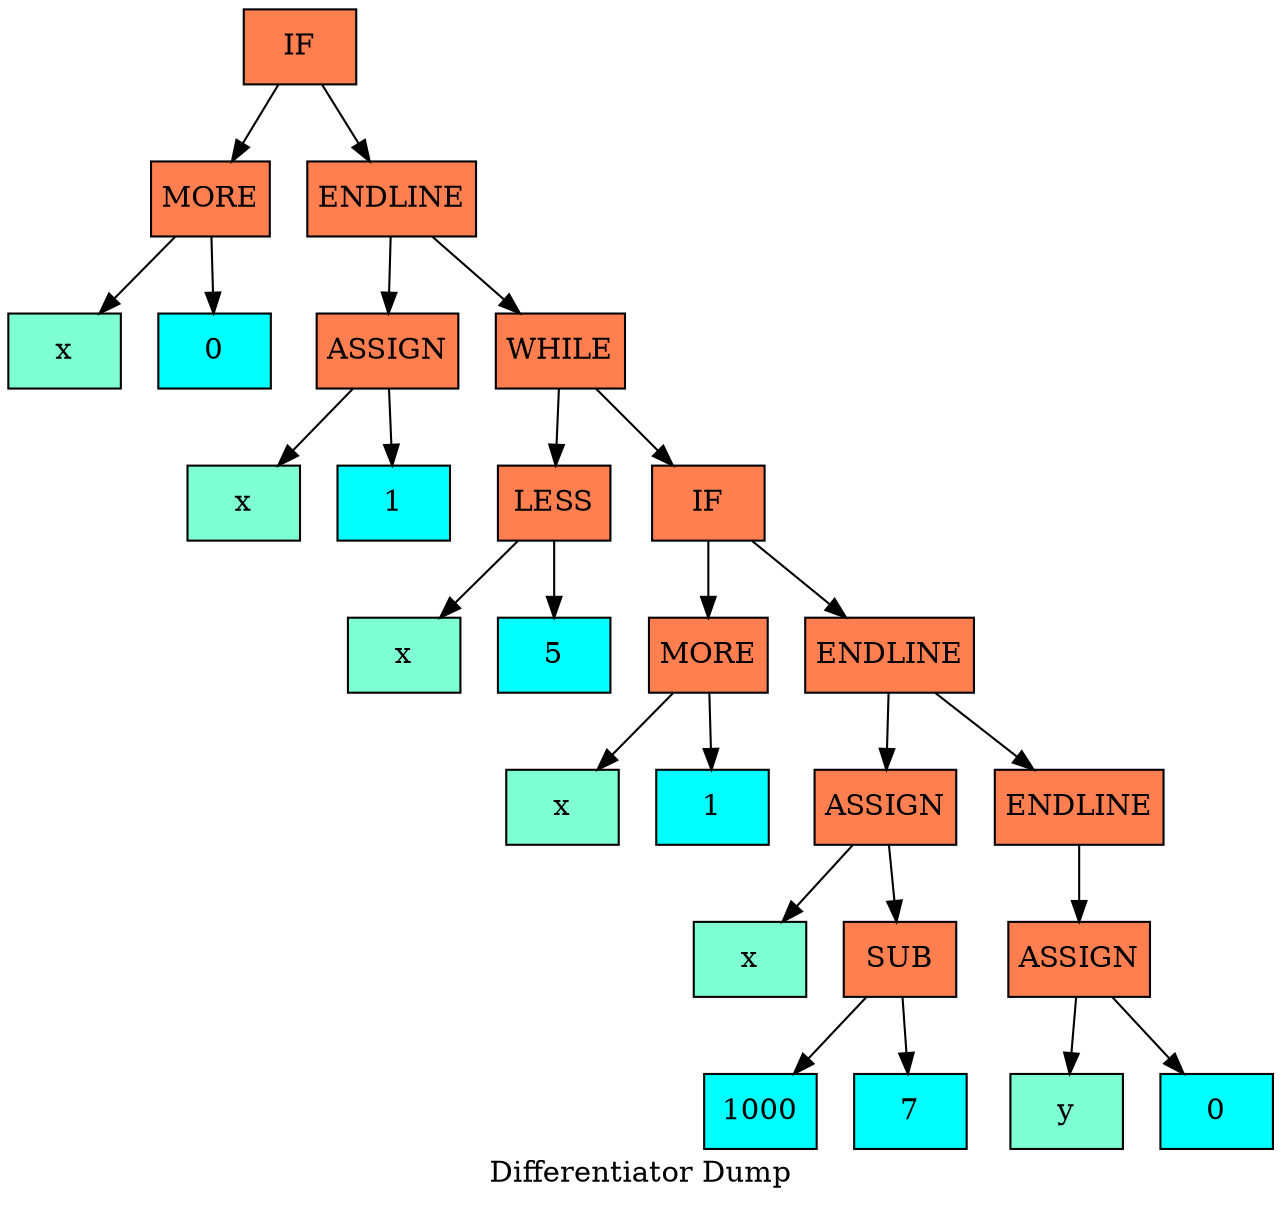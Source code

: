   digraph tree  {
  node[   shape     = "Mrecord",  style     = "filled",  fillcolor = "aqua",  fontcolor = "#000000",  margin    = "0.075"];
  rankdir   = "TB";

  label     = "Differentiator Dump";
"node0" [shape = "record", label = "{IF}", fillcolor = "coral"]
"node1" [shape = "record", label = "{MORE}", fillcolor = "coral"]
"node2" [shape = "record", label = "{x}", fillcolor = "aquamarine"]
"node1" -> "node2"
"node3" [shape = "record", label = "{0}", fillcolor = "aqua"]
"node1" -> "node3"
"node0" -> "node1"
"node4" [shape = "record", label = "{ENDLINE}", fillcolor = "coral"]
"node5" [shape = "record", label = "{ASSIGN}", fillcolor = "coral"]
"node6" [shape = "record", label = "{x}", fillcolor = "aquamarine"]
"node5" -> "node6"
"node7" [shape = "record", label = "{1}", fillcolor = "aqua"]
"node5" -> "node7"
"node4" -> "node5"
"node8" [shape = "record", label = "{WHILE}", fillcolor = "coral"]
"node9" [shape = "record", label = "{LESS}", fillcolor = "coral"]
"node10" [shape = "record", label = "{x}", fillcolor = "aquamarine"]
"node9" -> "node10"
"node11" [shape = "record", label = "{5}", fillcolor = "aqua"]
"node9" -> "node11"
"node8" -> "node9"
"node12" [shape = "record", label = "{IF}", fillcolor = "coral"]
"node13" [shape = "record", label = "{MORE}", fillcolor = "coral"]
"node14" [shape = "record", label = "{x}", fillcolor = "aquamarine"]
"node13" -> "node14"
"node15" [shape = "record", label = "{1}", fillcolor = "aqua"]
"node13" -> "node15"
"node12" -> "node13"
"node16" [shape = "record", label = "{ENDLINE}", fillcolor = "coral"]
"node17" [shape = "record", label = "{ASSIGN}", fillcolor = "coral"]
"node18" [shape = "record", label = "{x}", fillcolor = "aquamarine"]
"node17" -> "node18"
"node19" [shape = "record", label = "{SUB}", fillcolor = "coral"]
"node20" [shape = "record", label = "{1000}", fillcolor = "aqua"]
"node19" -> "node20"
"node21" [shape = "record", label = "{7}", fillcolor = "aqua"]
"node19" -> "node21"
"node17" -> "node19"
"node16" -> "node17"
"node22" [shape = "record", label = "{ENDLINE}", fillcolor = "coral"]
"node23" [shape = "record", label = "{ASSIGN}", fillcolor = "coral"]
"node24" [shape = "record", label = "{y}", fillcolor = "aquamarine"]
"node23" -> "node24"
"node25" [shape = "record", label = "{0}", fillcolor = "aqua"]
"node23" -> "node25"
"node22" -> "node23"
"node16" -> "node22"
"node12" -> "node16"
"node8" -> "node12"
"node4" -> "node8"
"node0" -> "node4"
  }